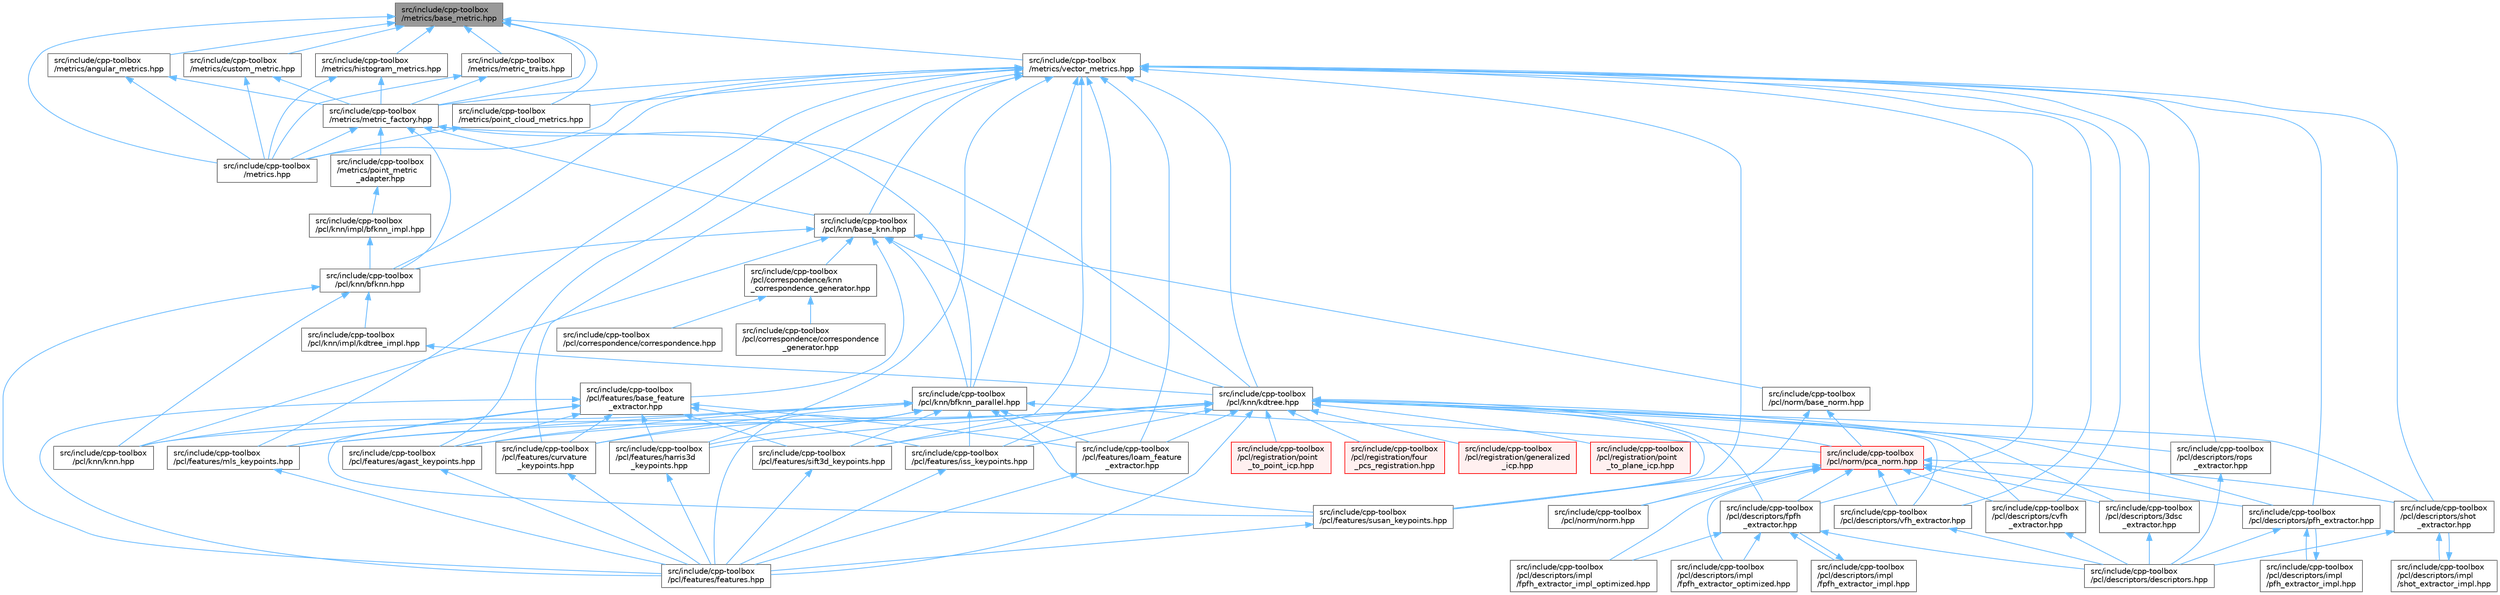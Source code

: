digraph "src/include/cpp-toolbox/metrics/base_metric.hpp"
{
 // LATEX_PDF_SIZE
  bgcolor="transparent";
  edge [fontname=Helvetica,fontsize=10,labelfontname=Helvetica,labelfontsize=10];
  node [fontname=Helvetica,fontsize=10,shape=box,height=0.2,width=0.4];
  Node1 [id="Node000001",label="src/include/cpp-toolbox\l/metrics/base_metric.hpp",height=0.2,width=0.4,color="gray40", fillcolor="grey60", style="filled", fontcolor="black",tooltip=" "];
  Node1 -> Node2 [id="edge1_Node000001_Node000002",dir="back",color="steelblue1",style="solid",tooltip=" "];
  Node2 [id="Node000002",label="src/include/cpp-toolbox\l/metrics.hpp",height=0.2,width=0.4,color="grey40", fillcolor="white", style="filled",URL="$metrics_8hpp.html",tooltip=" "];
  Node1 -> Node3 [id="edge2_Node000001_Node000003",dir="back",color="steelblue1",style="solid",tooltip=" "];
  Node3 [id="Node000003",label="src/include/cpp-toolbox\l/metrics/angular_metrics.hpp",height=0.2,width=0.4,color="grey40", fillcolor="white", style="filled",URL="$angular__metrics_8hpp.html",tooltip=" "];
  Node3 -> Node2 [id="edge3_Node000003_Node000002",dir="back",color="steelblue1",style="solid",tooltip=" "];
  Node3 -> Node4 [id="edge4_Node000003_Node000004",dir="back",color="steelblue1",style="solid",tooltip=" "];
  Node4 [id="Node000004",label="src/include/cpp-toolbox\l/metrics/metric_factory.hpp",height=0.2,width=0.4,color="grey40", fillcolor="white", style="filled",URL="$metric__factory_8hpp.html",tooltip=" "];
  Node4 -> Node2 [id="edge5_Node000004_Node000002",dir="back",color="steelblue1",style="solid",tooltip=" "];
  Node4 -> Node5 [id="edge6_Node000004_Node000005",dir="back",color="steelblue1",style="solid",tooltip=" "];
  Node5 [id="Node000005",label="src/include/cpp-toolbox\l/metrics/point_metric\l_adapter.hpp",height=0.2,width=0.4,color="grey40", fillcolor="white", style="filled",URL="$point__metric__adapter_8hpp.html",tooltip=" "];
  Node5 -> Node6 [id="edge7_Node000005_Node000006",dir="back",color="steelblue1",style="solid",tooltip=" "];
  Node6 [id="Node000006",label="src/include/cpp-toolbox\l/pcl/knn/impl/bfknn_impl.hpp",height=0.2,width=0.4,color="grey40", fillcolor="white", style="filled",URL="$bfknn__impl_8hpp.html",tooltip=" "];
  Node6 -> Node7 [id="edge8_Node000006_Node000007",dir="back",color="steelblue1",style="solid",tooltip=" "];
  Node7 [id="Node000007",label="src/include/cpp-toolbox\l/pcl/knn/bfknn.hpp",height=0.2,width=0.4,color="grey40", fillcolor="white", style="filled",URL="$bfknn_8hpp.html",tooltip=" "];
  Node7 -> Node8 [id="edge9_Node000007_Node000008",dir="back",color="steelblue1",style="solid",tooltip=" "];
  Node8 [id="Node000008",label="src/include/cpp-toolbox\l/pcl/features/features.hpp",height=0.2,width=0.4,color="grey40", fillcolor="white", style="filled",URL="$features_8hpp.html",tooltip="PCL特征提取器集合头文件 / PCL feature extractors collection header file."];
  Node7 -> Node9 [id="edge10_Node000007_Node000009",dir="back",color="steelblue1",style="solid",tooltip=" "];
  Node9 [id="Node000009",label="src/include/cpp-toolbox\l/pcl/knn/impl/kdtree_impl.hpp",height=0.2,width=0.4,color="grey40", fillcolor="white", style="filled",URL="$kdtree__impl_8hpp.html",tooltip=" "];
  Node9 -> Node10 [id="edge11_Node000009_Node000010",dir="back",color="steelblue1",style="solid",tooltip=" "];
  Node10 [id="Node000010",label="src/include/cpp-toolbox\l/pcl/knn/kdtree.hpp",height=0.2,width=0.4,color="grey40", fillcolor="white", style="filled",URL="$kdtree_8hpp.html",tooltip=" "];
  Node10 -> Node11 [id="edge12_Node000010_Node000011",dir="back",color="steelblue1",style="solid",tooltip=" "];
  Node11 [id="Node000011",label="src/include/cpp-toolbox\l/pcl/descriptors/3dsc\l_extractor.hpp",height=0.2,width=0.4,color="grey40", fillcolor="white", style="filled",URL="$3dsc__extractor_8hpp.html",tooltip=" "];
  Node11 -> Node12 [id="edge13_Node000011_Node000012",dir="back",color="steelblue1",style="solid",tooltip=" "];
  Node12 [id="Node000012",label="src/include/cpp-toolbox\l/pcl/descriptors/descriptors.hpp",height=0.2,width=0.4,color="grey40", fillcolor="white", style="filled",URL="$descriptors_8hpp.html",tooltip="描述子提取算法统一导出文件 / Unified export file for descriptor extraction algorithms"];
  Node10 -> Node13 [id="edge14_Node000010_Node000013",dir="back",color="steelblue1",style="solid",tooltip=" "];
  Node13 [id="Node000013",label="src/include/cpp-toolbox\l/pcl/descriptors/cvfh\l_extractor.hpp",height=0.2,width=0.4,color="grey40", fillcolor="white", style="filled",URL="$cvfh__extractor_8hpp.html",tooltip=" "];
  Node13 -> Node12 [id="edge15_Node000013_Node000012",dir="back",color="steelblue1",style="solid",tooltip=" "];
  Node10 -> Node14 [id="edge16_Node000010_Node000014",dir="back",color="steelblue1",style="solid",tooltip=" "];
  Node14 [id="Node000014",label="src/include/cpp-toolbox\l/pcl/descriptors/fpfh\l_extractor.hpp",height=0.2,width=0.4,color="grey40", fillcolor="white", style="filled",URL="$fpfh__extractor_8hpp.html",tooltip=" "];
  Node14 -> Node12 [id="edge17_Node000014_Node000012",dir="back",color="steelblue1",style="solid",tooltip=" "];
  Node14 -> Node15 [id="edge18_Node000014_Node000015",dir="back",color="steelblue1",style="solid",tooltip=" "];
  Node15 [id="Node000015",label="src/include/cpp-toolbox\l/pcl/descriptors/impl\l/fpfh_extractor_impl.hpp",height=0.2,width=0.4,color="grey40", fillcolor="white", style="filled",URL="$fpfh__extractor__impl_8hpp.html",tooltip=" "];
  Node15 -> Node14 [id="edge19_Node000015_Node000014",dir="back",color="steelblue1",style="solid",tooltip=" "];
  Node14 -> Node16 [id="edge20_Node000014_Node000016",dir="back",color="steelblue1",style="solid",tooltip=" "];
  Node16 [id="Node000016",label="src/include/cpp-toolbox\l/pcl/descriptors/impl\l/fpfh_extractor_impl_optimized.hpp",height=0.2,width=0.4,color="grey40", fillcolor="white", style="filled",URL="$fpfh__extractor__impl__optimized_8hpp.html",tooltip=" "];
  Node14 -> Node17 [id="edge21_Node000014_Node000017",dir="back",color="steelblue1",style="solid",tooltip=" "];
  Node17 [id="Node000017",label="src/include/cpp-toolbox\l/pcl/descriptors/impl\l/fpfh_extractor_optimized.hpp",height=0.2,width=0.4,color="grey40", fillcolor="white", style="filled",URL="$fpfh__extractor__optimized_8hpp.html",tooltip=" "];
  Node10 -> Node18 [id="edge22_Node000010_Node000018",dir="back",color="steelblue1",style="solid",tooltip=" "];
  Node18 [id="Node000018",label="src/include/cpp-toolbox\l/pcl/descriptors/pfh_extractor.hpp",height=0.2,width=0.4,color="grey40", fillcolor="white", style="filled",URL="$pfh__extractor_8hpp.html",tooltip=" "];
  Node18 -> Node12 [id="edge23_Node000018_Node000012",dir="back",color="steelblue1",style="solid",tooltip=" "];
  Node18 -> Node19 [id="edge24_Node000018_Node000019",dir="back",color="steelblue1",style="solid",tooltip=" "];
  Node19 [id="Node000019",label="src/include/cpp-toolbox\l/pcl/descriptors/impl\l/pfh_extractor_impl.hpp",height=0.2,width=0.4,color="grey40", fillcolor="white", style="filled",URL="$pfh__extractor__impl_8hpp.html",tooltip=" "];
  Node19 -> Node18 [id="edge25_Node000019_Node000018",dir="back",color="steelblue1",style="solid",tooltip=" "];
  Node10 -> Node20 [id="edge26_Node000010_Node000020",dir="back",color="steelblue1",style="solid",tooltip=" "];
  Node20 [id="Node000020",label="src/include/cpp-toolbox\l/pcl/descriptors/rops\l_extractor.hpp",height=0.2,width=0.4,color="grey40", fillcolor="white", style="filled",URL="$rops__extractor_8hpp.html",tooltip=" "];
  Node20 -> Node12 [id="edge27_Node000020_Node000012",dir="back",color="steelblue1",style="solid",tooltip=" "];
  Node10 -> Node21 [id="edge28_Node000010_Node000021",dir="back",color="steelblue1",style="solid",tooltip=" "];
  Node21 [id="Node000021",label="src/include/cpp-toolbox\l/pcl/descriptors/shot\l_extractor.hpp",height=0.2,width=0.4,color="grey40", fillcolor="white", style="filled",URL="$shot__extractor_8hpp.html",tooltip=" "];
  Node21 -> Node12 [id="edge29_Node000021_Node000012",dir="back",color="steelblue1",style="solid",tooltip=" "];
  Node21 -> Node22 [id="edge30_Node000021_Node000022",dir="back",color="steelblue1",style="solid",tooltip=" "];
  Node22 [id="Node000022",label="src/include/cpp-toolbox\l/pcl/descriptors/impl\l/shot_extractor_impl.hpp",height=0.2,width=0.4,color="grey40", fillcolor="white", style="filled",URL="$shot__extractor__impl_8hpp.html",tooltip=" "];
  Node22 -> Node21 [id="edge31_Node000022_Node000021",dir="back",color="steelblue1",style="solid",tooltip=" "];
  Node10 -> Node23 [id="edge32_Node000010_Node000023",dir="back",color="steelblue1",style="solid",tooltip=" "];
  Node23 [id="Node000023",label="src/include/cpp-toolbox\l/pcl/descriptors/vfh_extractor.hpp",height=0.2,width=0.4,color="grey40", fillcolor="white", style="filled",URL="$vfh__extractor_8hpp.html",tooltip=" "];
  Node23 -> Node12 [id="edge33_Node000023_Node000012",dir="back",color="steelblue1",style="solid",tooltip=" "];
  Node10 -> Node24 [id="edge34_Node000010_Node000024",dir="back",color="steelblue1",style="solid",tooltip=" "];
  Node24 [id="Node000024",label="src/include/cpp-toolbox\l/pcl/features/agast_keypoints.hpp",height=0.2,width=0.4,color="grey40", fillcolor="white", style="filled",URL="$agast__keypoints_8hpp.html",tooltip=" "];
  Node24 -> Node8 [id="edge35_Node000024_Node000008",dir="back",color="steelblue1",style="solid",tooltip=" "];
  Node10 -> Node25 [id="edge36_Node000010_Node000025",dir="back",color="steelblue1",style="solid",tooltip=" "];
  Node25 [id="Node000025",label="src/include/cpp-toolbox\l/pcl/features/curvature\l_keypoints.hpp",height=0.2,width=0.4,color="grey40", fillcolor="white", style="filled",URL="$curvature__keypoints_8hpp.html",tooltip=" "];
  Node25 -> Node8 [id="edge37_Node000025_Node000008",dir="back",color="steelblue1",style="solid",tooltip=" "];
  Node10 -> Node8 [id="edge38_Node000010_Node000008",dir="back",color="steelblue1",style="solid",tooltip=" "];
  Node10 -> Node26 [id="edge39_Node000010_Node000026",dir="back",color="steelblue1",style="solid",tooltip=" "];
  Node26 [id="Node000026",label="src/include/cpp-toolbox\l/pcl/features/harris3d\l_keypoints.hpp",height=0.2,width=0.4,color="grey40", fillcolor="white", style="filled",URL="$harris3d__keypoints_8hpp.html",tooltip=" "];
  Node26 -> Node8 [id="edge40_Node000026_Node000008",dir="back",color="steelblue1",style="solid",tooltip=" "];
  Node10 -> Node27 [id="edge41_Node000010_Node000027",dir="back",color="steelblue1",style="solid",tooltip=" "];
  Node27 [id="Node000027",label="src/include/cpp-toolbox\l/pcl/features/iss_keypoints.hpp",height=0.2,width=0.4,color="grey40", fillcolor="white", style="filled",URL="$iss__keypoints_8hpp.html",tooltip=" "];
  Node27 -> Node8 [id="edge42_Node000027_Node000008",dir="back",color="steelblue1",style="solid",tooltip=" "];
  Node10 -> Node28 [id="edge43_Node000010_Node000028",dir="back",color="steelblue1",style="solid",tooltip=" "];
  Node28 [id="Node000028",label="src/include/cpp-toolbox\l/pcl/features/loam_feature\l_extractor.hpp",height=0.2,width=0.4,color="grey40", fillcolor="white", style="filled",URL="$loam__feature__extractor_8hpp.html",tooltip=" "];
  Node28 -> Node8 [id="edge44_Node000028_Node000008",dir="back",color="steelblue1",style="solid",tooltip=" "];
  Node10 -> Node29 [id="edge45_Node000010_Node000029",dir="back",color="steelblue1",style="solid",tooltip=" "];
  Node29 [id="Node000029",label="src/include/cpp-toolbox\l/pcl/features/mls_keypoints.hpp",height=0.2,width=0.4,color="grey40", fillcolor="white", style="filled",URL="$mls__keypoints_8hpp.html",tooltip=" "];
  Node29 -> Node8 [id="edge46_Node000029_Node000008",dir="back",color="steelblue1",style="solid",tooltip=" "];
  Node10 -> Node30 [id="edge47_Node000010_Node000030",dir="back",color="steelblue1",style="solid",tooltip=" "];
  Node30 [id="Node000030",label="src/include/cpp-toolbox\l/pcl/features/sift3d_keypoints.hpp",height=0.2,width=0.4,color="grey40", fillcolor="white", style="filled",URL="$sift3d__keypoints_8hpp.html",tooltip=" "];
  Node30 -> Node8 [id="edge48_Node000030_Node000008",dir="back",color="steelblue1",style="solid",tooltip=" "];
  Node10 -> Node31 [id="edge49_Node000010_Node000031",dir="back",color="steelblue1",style="solid",tooltip=" "];
  Node31 [id="Node000031",label="src/include/cpp-toolbox\l/pcl/features/susan_keypoints.hpp",height=0.2,width=0.4,color="grey40", fillcolor="white", style="filled",URL="$susan__keypoints_8hpp.html",tooltip=" "];
  Node31 -> Node8 [id="edge50_Node000031_Node000008",dir="back",color="steelblue1",style="solid",tooltip=" "];
  Node10 -> Node32 [id="edge51_Node000010_Node000032",dir="back",color="steelblue1",style="solid",tooltip=" "];
  Node32 [id="Node000032",label="src/include/cpp-toolbox\l/pcl/knn/knn.hpp",height=0.2,width=0.4,color="grey40", fillcolor="white", style="filled",URL="$knn_8hpp.html",tooltip="KNN算法统一导出文件 / Unified export file for KNN algorithms."];
  Node10 -> Node33 [id="edge52_Node000010_Node000033",dir="back",color="steelblue1",style="solid",tooltip=" "];
  Node33 [id="Node000033",label="src/include/cpp-toolbox\l/pcl/norm/pca_norm.hpp",height=0.2,width=0.4,color="red", fillcolor="#FFF0F0", style="filled",URL="$pca__norm_8hpp.html",tooltip=" "];
  Node33 -> Node11 [id="edge53_Node000033_Node000011",dir="back",color="steelblue1",style="solid",tooltip=" "];
  Node33 -> Node13 [id="edge54_Node000033_Node000013",dir="back",color="steelblue1",style="solid",tooltip=" "];
  Node33 -> Node14 [id="edge55_Node000033_Node000014",dir="back",color="steelblue1",style="solid",tooltip=" "];
  Node33 -> Node16 [id="edge56_Node000033_Node000016",dir="back",color="steelblue1",style="solid",tooltip=" "];
  Node33 -> Node17 [id="edge57_Node000033_Node000017",dir="back",color="steelblue1",style="solid",tooltip=" "];
  Node33 -> Node18 [id="edge58_Node000033_Node000018",dir="back",color="steelblue1",style="solid",tooltip=" "];
  Node33 -> Node21 [id="edge59_Node000033_Node000021",dir="back",color="steelblue1",style="solid",tooltip=" "];
  Node33 -> Node23 [id="edge60_Node000033_Node000023",dir="back",color="steelblue1",style="solid",tooltip=" "];
  Node33 -> Node31 [id="edge61_Node000033_Node000031",dir="back",color="steelblue1",style="solid",tooltip=" "];
  Node33 -> Node35 [id="edge62_Node000033_Node000035",dir="back",color="steelblue1",style="solid",tooltip=" "];
  Node35 [id="Node000035",label="src/include/cpp-toolbox\l/pcl/norm/norm.hpp",height=0.2,width=0.4,color="grey40", fillcolor="white", style="filled",URL="$norm_8hpp.html",tooltip="法向量提取算法统一导出文件 / Unified export file for normal extraction algorithms"];
  Node10 -> Node36 [id="edge63_Node000010_Node000036",dir="back",color="steelblue1",style="solid",tooltip=" "];
  Node36 [id="Node000036",label="src/include/cpp-toolbox\l/pcl/registration/four\l_pcs_registration.hpp",height=0.2,width=0.4,color="red", fillcolor="#FFF0F0", style="filled",URL="$four__pcs__registration_8hpp.html",tooltip=" "];
  Node10 -> Node41 [id="edge64_Node000010_Node000041",dir="back",color="steelblue1",style="solid",tooltip=" "];
  Node41 [id="Node000041",label="src/include/cpp-toolbox\l/pcl/registration/generalized\l_icp.hpp",height=0.2,width=0.4,color="red", fillcolor="#FFF0F0", style="filled",URL="$generalized__icp_8hpp.html",tooltip=" "];
  Node10 -> Node43 [id="edge65_Node000010_Node000043",dir="back",color="steelblue1",style="solid",tooltip=" "];
  Node43 [id="Node000043",label="src/include/cpp-toolbox\l/pcl/registration/point\l_to_plane_icp.hpp",height=0.2,width=0.4,color="red", fillcolor="#FFF0F0", style="filled",URL="$point__to__plane__icp_8hpp.html",tooltip=" "];
  Node10 -> Node45 [id="edge66_Node000010_Node000045",dir="back",color="steelblue1",style="solid",tooltip=" "];
  Node45 [id="Node000045",label="src/include/cpp-toolbox\l/pcl/registration/point\l_to_point_icp.hpp",height=0.2,width=0.4,color="red", fillcolor="#FFF0F0", style="filled",URL="$point__to__point__icp_8hpp.html",tooltip=" "];
  Node7 -> Node32 [id="edge67_Node000007_Node000032",dir="back",color="steelblue1",style="solid",tooltip=" "];
  Node4 -> Node49 [id="edge68_Node000004_Node000049",dir="back",color="steelblue1",style="solid",tooltip=" "];
  Node49 [id="Node000049",label="src/include/cpp-toolbox\l/pcl/knn/base_knn.hpp",height=0.2,width=0.4,color="grey40", fillcolor="white", style="filled",URL="$base__knn_8hpp.html",tooltip=" "];
  Node49 -> Node50 [id="edge69_Node000049_Node000050",dir="back",color="steelblue1",style="solid",tooltip=" "];
  Node50 [id="Node000050",label="src/include/cpp-toolbox\l/pcl/correspondence/knn\l_correspondence_generator.hpp",height=0.2,width=0.4,color="grey40", fillcolor="white", style="filled",URL="$knn__correspondence__generator_8hpp.html",tooltip=" "];
  Node50 -> Node51 [id="edge70_Node000050_Node000051",dir="back",color="steelblue1",style="solid",tooltip=" "];
  Node51 [id="Node000051",label="src/include/cpp-toolbox\l/pcl/correspondence/correspondence.hpp",height=0.2,width=0.4,color="grey40", fillcolor="white", style="filled",URL="$correspondence_8hpp.html",tooltip="对应点生成算法统一导出文件 / Unified export file for correspondence generation algorithms"];
  Node50 -> Node52 [id="edge71_Node000050_Node000052",dir="back",color="steelblue1",style="solid",tooltip=" "];
  Node52 [id="Node000052",label="src/include/cpp-toolbox\l/pcl/correspondence/correspondence\l_generator.hpp",height=0.2,width=0.4,color="grey40", fillcolor="white", style="filled",URL="$correspondence__generator_8hpp.html",tooltip="向后兼容的别名文件 / Backward compatibility alias file"];
  Node49 -> Node53 [id="edge72_Node000049_Node000053",dir="back",color="steelblue1",style="solid",tooltip=" "];
  Node53 [id="Node000053",label="src/include/cpp-toolbox\l/pcl/features/base_feature\l_extractor.hpp",height=0.2,width=0.4,color="grey40", fillcolor="white", style="filled",URL="$base__feature__extractor_8hpp.html",tooltip=" "];
  Node53 -> Node24 [id="edge73_Node000053_Node000024",dir="back",color="steelblue1",style="solid",tooltip=" "];
  Node53 -> Node25 [id="edge74_Node000053_Node000025",dir="back",color="steelblue1",style="solid",tooltip=" "];
  Node53 -> Node8 [id="edge75_Node000053_Node000008",dir="back",color="steelblue1",style="solid",tooltip=" "];
  Node53 -> Node26 [id="edge76_Node000053_Node000026",dir="back",color="steelblue1",style="solid",tooltip=" "];
  Node53 -> Node27 [id="edge77_Node000053_Node000027",dir="back",color="steelblue1",style="solid",tooltip=" "];
  Node53 -> Node28 [id="edge78_Node000053_Node000028",dir="back",color="steelblue1",style="solid",tooltip=" "];
  Node53 -> Node29 [id="edge79_Node000053_Node000029",dir="back",color="steelblue1",style="solid",tooltip=" "];
  Node53 -> Node30 [id="edge80_Node000053_Node000030",dir="back",color="steelblue1",style="solid",tooltip=" "];
  Node53 -> Node31 [id="edge81_Node000053_Node000031",dir="back",color="steelblue1",style="solid",tooltip=" "];
  Node49 -> Node7 [id="edge82_Node000049_Node000007",dir="back",color="steelblue1",style="solid",tooltip=" "];
  Node49 -> Node54 [id="edge83_Node000049_Node000054",dir="back",color="steelblue1",style="solid",tooltip=" "];
  Node54 [id="Node000054",label="src/include/cpp-toolbox\l/pcl/knn/bfknn_parallel.hpp",height=0.2,width=0.4,color="grey40", fillcolor="white", style="filled",URL="$bfknn__parallel_8hpp.html",tooltip=" "];
  Node54 -> Node24 [id="edge84_Node000054_Node000024",dir="back",color="steelblue1",style="solid",tooltip=" "];
  Node54 -> Node25 [id="edge85_Node000054_Node000025",dir="back",color="steelblue1",style="solid",tooltip=" "];
  Node54 -> Node8 [id="edge86_Node000054_Node000008",dir="back",color="steelblue1",style="solid",tooltip=" "];
  Node54 -> Node26 [id="edge87_Node000054_Node000026",dir="back",color="steelblue1",style="solid",tooltip=" "];
  Node54 -> Node27 [id="edge88_Node000054_Node000027",dir="back",color="steelblue1",style="solid",tooltip=" "];
  Node54 -> Node28 [id="edge89_Node000054_Node000028",dir="back",color="steelblue1",style="solid",tooltip=" "];
  Node54 -> Node29 [id="edge90_Node000054_Node000029",dir="back",color="steelblue1",style="solid",tooltip=" "];
  Node54 -> Node30 [id="edge91_Node000054_Node000030",dir="back",color="steelblue1",style="solid",tooltip=" "];
  Node54 -> Node31 [id="edge92_Node000054_Node000031",dir="back",color="steelblue1",style="solid",tooltip=" "];
  Node54 -> Node32 [id="edge93_Node000054_Node000032",dir="back",color="steelblue1",style="solid",tooltip=" "];
  Node54 -> Node33 [id="edge94_Node000054_Node000033",dir="back",color="steelblue1",style="solid",tooltip=" "];
  Node49 -> Node10 [id="edge95_Node000049_Node000010",dir="back",color="steelblue1",style="solid",tooltip=" "];
  Node49 -> Node32 [id="edge96_Node000049_Node000032",dir="back",color="steelblue1",style="solid",tooltip=" "];
  Node49 -> Node55 [id="edge97_Node000049_Node000055",dir="back",color="steelblue1",style="solid",tooltip=" "];
  Node55 [id="Node000055",label="src/include/cpp-toolbox\l/pcl/norm/base_norm.hpp",height=0.2,width=0.4,color="grey40", fillcolor="white", style="filled",URL="$base__norm_8hpp.html",tooltip=" "];
  Node55 -> Node35 [id="edge98_Node000055_Node000035",dir="back",color="steelblue1",style="solid",tooltip=" "];
  Node55 -> Node33 [id="edge99_Node000055_Node000033",dir="back",color="steelblue1",style="solid",tooltip=" "];
  Node4 -> Node7 [id="edge100_Node000004_Node000007",dir="back",color="steelblue1",style="solid",tooltip=" "];
  Node4 -> Node54 [id="edge101_Node000004_Node000054",dir="back",color="steelblue1",style="solid",tooltip=" "];
  Node4 -> Node10 [id="edge102_Node000004_Node000010",dir="back",color="steelblue1",style="solid",tooltip=" "];
  Node1 -> Node56 [id="edge103_Node000001_Node000056",dir="back",color="steelblue1",style="solid",tooltip=" "];
  Node56 [id="Node000056",label="src/include/cpp-toolbox\l/metrics/custom_metric.hpp",height=0.2,width=0.4,color="grey40", fillcolor="white", style="filled",URL="$custom__metric_8hpp.html",tooltip=" "];
  Node56 -> Node2 [id="edge104_Node000056_Node000002",dir="back",color="steelblue1",style="solid",tooltip=" "];
  Node56 -> Node4 [id="edge105_Node000056_Node000004",dir="back",color="steelblue1",style="solid",tooltip=" "];
  Node1 -> Node57 [id="edge106_Node000001_Node000057",dir="back",color="steelblue1",style="solid",tooltip=" "];
  Node57 [id="Node000057",label="src/include/cpp-toolbox\l/metrics/histogram_metrics.hpp",height=0.2,width=0.4,color="grey40", fillcolor="white", style="filled",URL="$histogram__metrics_8hpp.html",tooltip=" "];
  Node57 -> Node2 [id="edge107_Node000057_Node000002",dir="back",color="steelblue1",style="solid",tooltip=" "];
  Node57 -> Node4 [id="edge108_Node000057_Node000004",dir="back",color="steelblue1",style="solid",tooltip=" "];
  Node1 -> Node4 [id="edge109_Node000001_Node000004",dir="back",color="steelblue1",style="solid",tooltip=" "];
  Node1 -> Node58 [id="edge110_Node000001_Node000058",dir="back",color="steelblue1",style="solid",tooltip=" "];
  Node58 [id="Node000058",label="src/include/cpp-toolbox\l/metrics/metric_traits.hpp",height=0.2,width=0.4,color="grey40", fillcolor="white", style="filled",URL="$metric__traits_8hpp.html",tooltip=" "];
  Node58 -> Node2 [id="edge111_Node000058_Node000002",dir="back",color="steelblue1",style="solid",tooltip=" "];
  Node58 -> Node4 [id="edge112_Node000058_Node000004",dir="back",color="steelblue1",style="solid",tooltip=" "];
  Node1 -> Node59 [id="edge113_Node000001_Node000059",dir="back",color="steelblue1",style="solid",tooltip=" "];
  Node59 [id="Node000059",label="src/include/cpp-toolbox\l/metrics/point_cloud_metrics.hpp",height=0.2,width=0.4,color="grey40", fillcolor="white", style="filled",URL="$point__cloud__metrics_8hpp.html",tooltip=" "];
  Node59 -> Node2 [id="edge114_Node000059_Node000002",dir="back",color="steelblue1",style="solid",tooltip=" "];
  Node1 -> Node60 [id="edge115_Node000001_Node000060",dir="back",color="steelblue1",style="solid",tooltip=" "];
  Node60 [id="Node000060",label="src/include/cpp-toolbox\l/metrics/vector_metrics.hpp",height=0.2,width=0.4,color="grey40", fillcolor="white", style="filled",URL="$vector__metrics_8hpp.html",tooltip=" "];
  Node60 -> Node2 [id="edge116_Node000060_Node000002",dir="back",color="steelblue1",style="solid",tooltip=" "];
  Node60 -> Node4 [id="edge117_Node000060_Node000004",dir="back",color="steelblue1",style="solid",tooltip=" "];
  Node60 -> Node59 [id="edge118_Node000060_Node000059",dir="back",color="steelblue1",style="solid",tooltip=" "];
  Node60 -> Node11 [id="edge119_Node000060_Node000011",dir="back",color="steelblue1",style="solid",tooltip=" "];
  Node60 -> Node13 [id="edge120_Node000060_Node000013",dir="back",color="steelblue1",style="solid",tooltip=" "];
  Node60 -> Node14 [id="edge121_Node000060_Node000014",dir="back",color="steelblue1",style="solid",tooltip=" "];
  Node60 -> Node18 [id="edge122_Node000060_Node000018",dir="back",color="steelblue1",style="solid",tooltip=" "];
  Node60 -> Node20 [id="edge123_Node000060_Node000020",dir="back",color="steelblue1",style="solid",tooltip=" "];
  Node60 -> Node21 [id="edge124_Node000060_Node000021",dir="back",color="steelblue1",style="solid",tooltip=" "];
  Node60 -> Node23 [id="edge125_Node000060_Node000023",dir="back",color="steelblue1",style="solid",tooltip=" "];
  Node60 -> Node24 [id="edge126_Node000060_Node000024",dir="back",color="steelblue1",style="solid",tooltip=" "];
  Node60 -> Node25 [id="edge127_Node000060_Node000025",dir="back",color="steelblue1",style="solid",tooltip=" "];
  Node60 -> Node26 [id="edge128_Node000060_Node000026",dir="back",color="steelblue1",style="solid",tooltip=" "];
  Node60 -> Node27 [id="edge129_Node000060_Node000027",dir="back",color="steelblue1",style="solid",tooltip=" "];
  Node60 -> Node28 [id="edge130_Node000060_Node000028",dir="back",color="steelblue1",style="solid",tooltip=" "];
  Node60 -> Node29 [id="edge131_Node000060_Node000029",dir="back",color="steelblue1",style="solid",tooltip=" "];
  Node60 -> Node30 [id="edge132_Node000060_Node000030",dir="back",color="steelblue1",style="solid",tooltip=" "];
  Node60 -> Node31 [id="edge133_Node000060_Node000031",dir="back",color="steelblue1",style="solid",tooltip=" "];
  Node60 -> Node49 [id="edge134_Node000060_Node000049",dir="back",color="steelblue1",style="solid",tooltip=" "];
  Node60 -> Node7 [id="edge135_Node000060_Node000007",dir="back",color="steelblue1",style="solid",tooltip=" "];
  Node60 -> Node54 [id="edge136_Node000060_Node000054",dir="back",color="steelblue1",style="solid",tooltip=" "];
  Node60 -> Node10 [id="edge137_Node000060_Node000010",dir="back",color="steelblue1",style="solid",tooltip=" "];
}
